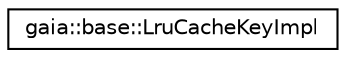digraph G
{
  edge [fontname="Helvetica",fontsize="10",labelfontname="Helvetica",labelfontsize="10"];
  node [fontname="Helvetica",fontsize="10",shape=record];
  rankdir=LR;
  Node1 [label="gaia::base::LruCacheKeyImpl",height=0.2,width=0.4,color="black", fillcolor="white", style="filled",URL="$de/df9/classgaia_1_1base_1_1_lru_cache_key_impl.html"];
}

